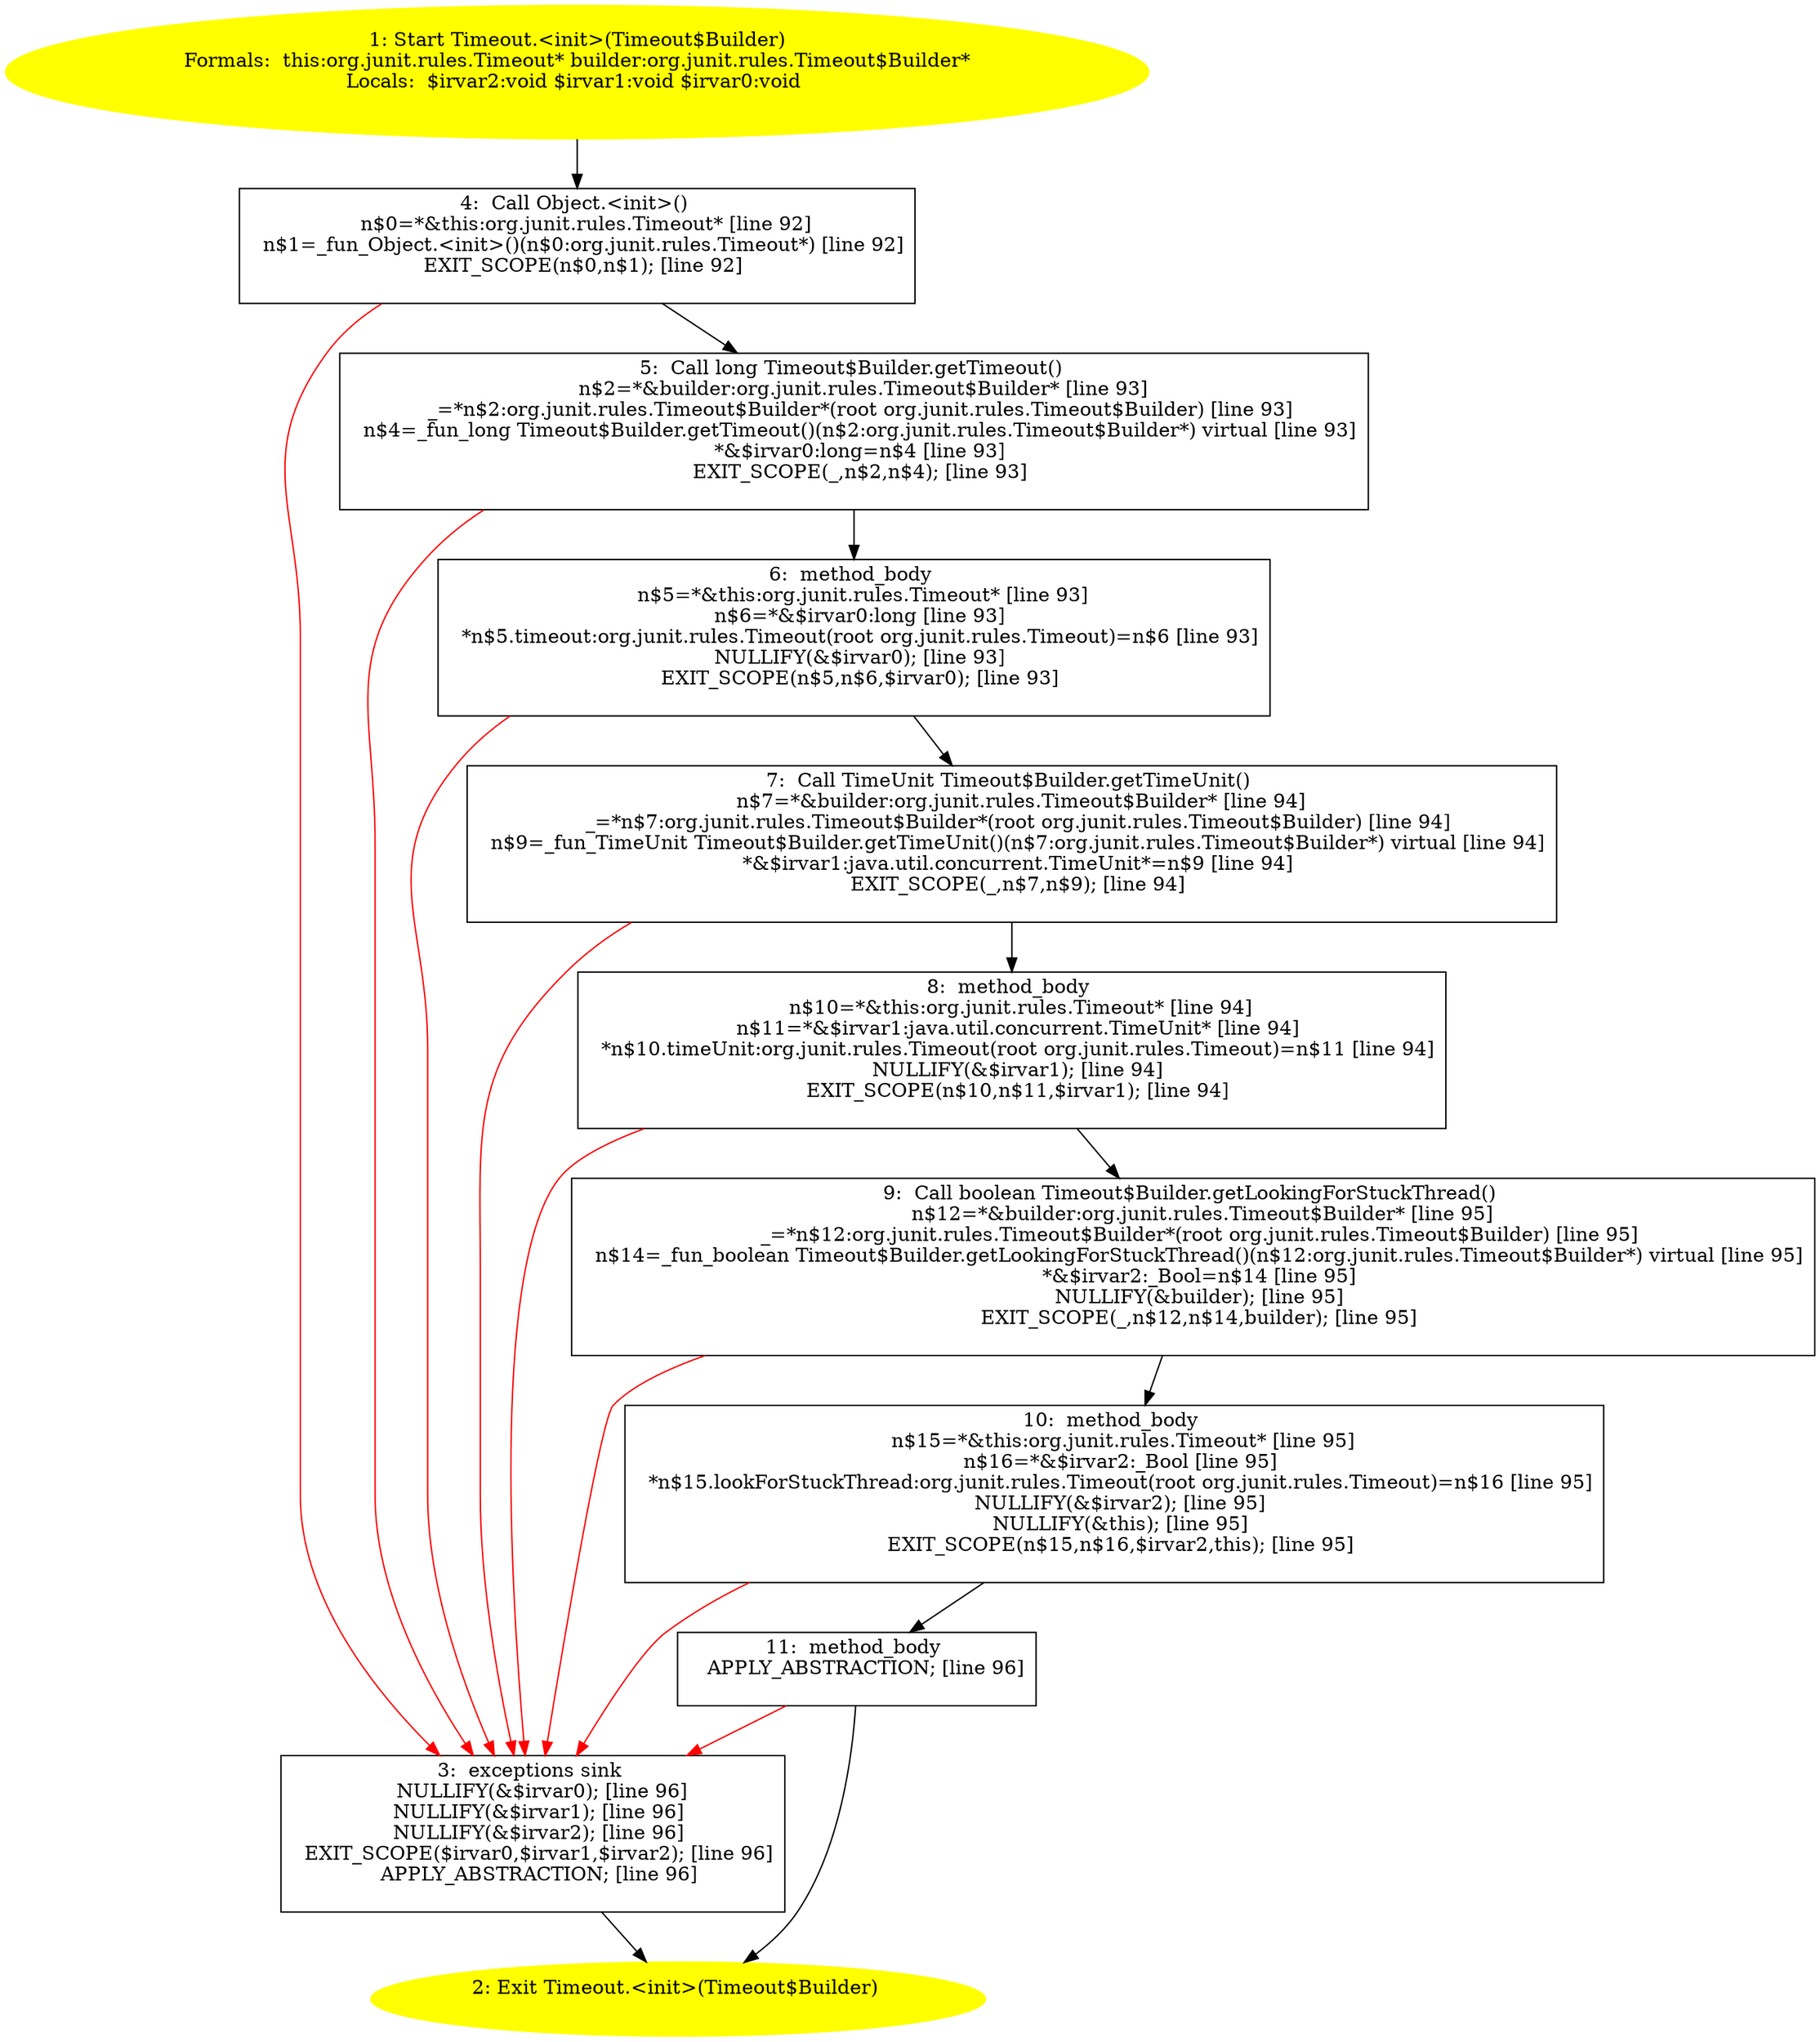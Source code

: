 /* @generated */
digraph cfg {
"org.junit.rules.Timeout.<init>(org.junit.rules.Timeout$Builder).d9eaee088204c4c3f1ea494013fb114d_1" [label="1: Start Timeout.<init>(Timeout$Builder)\nFormals:  this:org.junit.rules.Timeout* builder:org.junit.rules.Timeout$Builder*\nLocals:  $irvar2:void $irvar1:void $irvar0:void \n  " color=yellow style=filled]
	

	 "org.junit.rules.Timeout.<init>(org.junit.rules.Timeout$Builder).d9eaee088204c4c3f1ea494013fb114d_1" -> "org.junit.rules.Timeout.<init>(org.junit.rules.Timeout$Builder).d9eaee088204c4c3f1ea494013fb114d_4" ;
"org.junit.rules.Timeout.<init>(org.junit.rules.Timeout$Builder).d9eaee088204c4c3f1ea494013fb114d_2" [label="2: Exit Timeout.<init>(Timeout$Builder) \n  " color=yellow style=filled]
	

"org.junit.rules.Timeout.<init>(org.junit.rules.Timeout$Builder).d9eaee088204c4c3f1ea494013fb114d_3" [label="3:  exceptions sink \n   NULLIFY(&$irvar0); [line 96]\n  NULLIFY(&$irvar1); [line 96]\n  NULLIFY(&$irvar2); [line 96]\n  EXIT_SCOPE($irvar0,$irvar1,$irvar2); [line 96]\n  APPLY_ABSTRACTION; [line 96]\n " shape="box"]
	

	 "org.junit.rules.Timeout.<init>(org.junit.rules.Timeout$Builder).d9eaee088204c4c3f1ea494013fb114d_3" -> "org.junit.rules.Timeout.<init>(org.junit.rules.Timeout$Builder).d9eaee088204c4c3f1ea494013fb114d_2" ;
"org.junit.rules.Timeout.<init>(org.junit.rules.Timeout$Builder).d9eaee088204c4c3f1ea494013fb114d_4" [label="4:  Call Object.<init>() \n   n$0=*&this:org.junit.rules.Timeout* [line 92]\n  n$1=_fun_Object.<init>()(n$0:org.junit.rules.Timeout*) [line 92]\n  EXIT_SCOPE(n$0,n$1); [line 92]\n " shape="box"]
	

	 "org.junit.rules.Timeout.<init>(org.junit.rules.Timeout$Builder).d9eaee088204c4c3f1ea494013fb114d_4" -> "org.junit.rules.Timeout.<init>(org.junit.rules.Timeout$Builder).d9eaee088204c4c3f1ea494013fb114d_5" ;
	 "org.junit.rules.Timeout.<init>(org.junit.rules.Timeout$Builder).d9eaee088204c4c3f1ea494013fb114d_4" -> "org.junit.rules.Timeout.<init>(org.junit.rules.Timeout$Builder).d9eaee088204c4c3f1ea494013fb114d_3" [color="red" ];
"org.junit.rules.Timeout.<init>(org.junit.rules.Timeout$Builder).d9eaee088204c4c3f1ea494013fb114d_5" [label="5:  Call long Timeout$Builder.getTimeout() \n   n$2=*&builder:org.junit.rules.Timeout$Builder* [line 93]\n  _=*n$2:org.junit.rules.Timeout$Builder*(root org.junit.rules.Timeout$Builder) [line 93]\n  n$4=_fun_long Timeout$Builder.getTimeout()(n$2:org.junit.rules.Timeout$Builder*) virtual [line 93]\n  *&$irvar0:long=n$4 [line 93]\n  EXIT_SCOPE(_,n$2,n$4); [line 93]\n " shape="box"]
	

	 "org.junit.rules.Timeout.<init>(org.junit.rules.Timeout$Builder).d9eaee088204c4c3f1ea494013fb114d_5" -> "org.junit.rules.Timeout.<init>(org.junit.rules.Timeout$Builder).d9eaee088204c4c3f1ea494013fb114d_6" ;
	 "org.junit.rules.Timeout.<init>(org.junit.rules.Timeout$Builder).d9eaee088204c4c3f1ea494013fb114d_5" -> "org.junit.rules.Timeout.<init>(org.junit.rules.Timeout$Builder).d9eaee088204c4c3f1ea494013fb114d_3" [color="red" ];
"org.junit.rules.Timeout.<init>(org.junit.rules.Timeout$Builder).d9eaee088204c4c3f1ea494013fb114d_6" [label="6:  method_body \n   n$5=*&this:org.junit.rules.Timeout* [line 93]\n  n$6=*&$irvar0:long [line 93]\n  *n$5.timeout:org.junit.rules.Timeout(root org.junit.rules.Timeout)=n$6 [line 93]\n  NULLIFY(&$irvar0); [line 93]\n  EXIT_SCOPE(n$5,n$6,$irvar0); [line 93]\n " shape="box"]
	

	 "org.junit.rules.Timeout.<init>(org.junit.rules.Timeout$Builder).d9eaee088204c4c3f1ea494013fb114d_6" -> "org.junit.rules.Timeout.<init>(org.junit.rules.Timeout$Builder).d9eaee088204c4c3f1ea494013fb114d_7" ;
	 "org.junit.rules.Timeout.<init>(org.junit.rules.Timeout$Builder).d9eaee088204c4c3f1ea494013fb114d_6" -> "org.junit.rules.Timeout.<init>(org.junit.rules.Timeout$Builder).d9eaee088204c4c3f1ea494013fb114d_3" [color="red" ];
"org.junit.rules.Timeout.<init>(org.junit.rules.Timeout$Builder).d9eaee088204c4c3f1ea494013fb114d_7" [label="7:  Call TimeUnit Timeout$Builder.getTimeUnit() \n   n$7=*&builder:org.junit.rules.Timeout$Builder* [line 94]\n  _=*n$7:org.junit.rules.Timeout$Builder*(root org.junit.rules.Timeout$Builder) [line 94]\n  n$9=_fun_TimeUnit Timeout$Builder.getTimeUnit()(n$7:org.junit.rules.Timeout$Builder*) virtual [line 94]\n  *&$irvar1:java.util.concurrent.TimeUnit*=n$9 [line 94]\n  EXIT_SCOPE(_,n$7,n$9); [line 94]\n " shape="box"]
	

	 "org.junit.rules.Timeout.<init>(org.junit.rules.Timeout$Builder).d9eaee088204c4c3f1ea494013fb114d_7" -> "org.junit.rules.Timeout.<init>(org.junit.rules.Timeout$Builder).d9eaee088204c4c3f1ea494013fb114d_8" ;
	 "org.junit.rules.Timeout.<init>(org.junit.rules.Timeout$Builder).d9eaee088204c4c3f1ea494013fb114d_7" -> "org.junit.rules.Timeout.<init>(org.junit.rules.Timeout$Builder).d9eaee088204c4c3f1ea494013fb114d_3" [color="red" ];
"org.junit.rules.Timeout.<init>(org.junit.rules.Timeout$Builder).d9eaee088204c4c3f1ea494013fb114d_8" [label="8:  method_body \n   n$10=*&this:org.junit.rules.Timeout* [line 94]\n  n$11=*&$irvar1:java.util.concurrent.TimeUnit* [line 94]\n  *n$10.timeUnit:org.junit.rules.Timeout(root org.junit.rules.Timeout)=n$11 [line 94]\n  NULLIFY(&$irvar1); [line 94]\n  EXIT_SCOPE(n$10,n$11,$irvar1); [line 94]\n " shape="box"]
	

	 "org.junit.rules.Timeout.<init>(org.junit.rules.Timeout$Builder).d9eaee088204c4c3f1ea494013fb114d_8" -> "org.junit.rules.Timeout.<init>(org.junit.rules.Timeout$Builder).d9eaee088204c4c3f1ea494013fb114d_9" ;
	 "org.junit.rules.Timeout.<init>(org.junit.rules.Timeout$Builder).d9eaee088204c4c3f1ea494013fb114d_8" -> "org.junit.rules.Timeout.<init>(org.junit.rules.Timeout$Builder).d9eaee088204c4c3f1ea494013fb114d_3" [color="red" ];
"org.junit.rules.Timeout.<init>(org.junit.rules.Timeout$Builder).d9eaee088204c4c3f1ea494013fb114d_9" [label="9:  Call boolean Timeout$Builder.getLookingForStuckThread() \n   n$12=*&builder:org.junit.rules.Timeout$Builder* [line 95]\n  _=*n$12:org.junit.rules.Timeout$Builder*(root org.junit.rules.Timeout$Builder) [line 95]\n  n$14=_fun_boolean Timeout$Builder.getLookingForStuckThread()(n$12:org.junit.rules.Timeout$Builder*) virtual [line 95]\n  *&$irvar2:_Bool=n$14 [line 95]\n  NULLIFY(&builder); [line 95]\n  EXIT_SCOPE(_,n$12,n$14,builder); [line 95]\n " shape="box"]
	

	 "org.junit.rules.Timeout.<init>(org.junit.rules.Timeout$Builder).d9eaee088204c4c3f1ea494013fb114d_9" -> "org.junit.rules.Timeout.<init>(org.junit.rules.Timeout$Builder).d9eaee088204c4c3f1ea494013fb114d_10" ;
	 "org.junit.rules.Timeout.<init>(org.junit.rules.Timeout$Builder).d9eaee088204c4c3f1ea494013fb114d_9" -> "org.junit.rules.Timeout.<init>(org.junit.rules.Timeout$Builder).d9eaee088204c4c3f1ea494013fb114d_3" [color="red" ];
"org.junit.rules.Timeout.<init>(org.junit.rules.Timeout$Builder).d9eaee088204c4c3f1ea494013fb114d_10" [label="10:  method_body \n   n$15=*&this:org.junit.rules.Timeout* [line 95]\n  n$16=*&$irvar2:_Bool [line 95]\n  *n$15.lookForStuckThread:org.junit.rules.Timeout(root org.junit.rules.Timeout)=n$16 [line 95]\n  NULLIFY(&$irvar2); [line 95]\n  NULLIFY(&this); [line 95]\n  EXIT_SCOPE(n$15,n$16,$irvar2,this); [line 95]\n " shape="box"]
	

	 "org.junit.rules.Timeout.<init>(org.junit.rules.Timeout$Builder).d9eaee088204c4c3f1ea494013fb114d_10" -> "org.junit.rules.Timeout.<init>(org.junit.rules.Timeout$Builder).d9eaee088204c4c3f1ea494013fb114d_11" ;
	 "org.junit.rules.Timeout.<init>(org.junit.rules.Timeout$Builder).d9eaee088204c4c3f1ea494013fb114d_10" -> "org.junit.rules.Timeout.<init>(org.junit.rules.Timeout$Builder).d9eaee088204c4c3f1ea494013fb114d_3" [color="red" ];
"org.junit.rules.Timeout.<init>(org.junit.rules.Timeout$Builder).d9eaee088204c4c3f1ea494013fb114d_11" [label="11:  method_body \n   APPLY_ABSTRACTION; [line 96]\n " shape="box"]
	

	 "org.junit.rules.Timeout.<init>(org.junit.rules.Timeout$Builder).d9eaee088204c4c3f1ea494013fb114d_11" -> "org.junit.rules.Timeout.<init>(org.junit.rules.Timeout$Builder).d9eaee088204c4c3f1ea494013fb114d_2" ;
	 "org.junit.rules.Timeout.<init>(org.junit.rules.Timeout$Builder).d9eaee088204c4c3f1ea494013fb114d_11" -> "org.junit.rules.Timeout.<init>(org.junit.rules.Timeout$Builder).d9eaee088204c4c3f1ea494013fb114d_3" [color="red" ];
}
